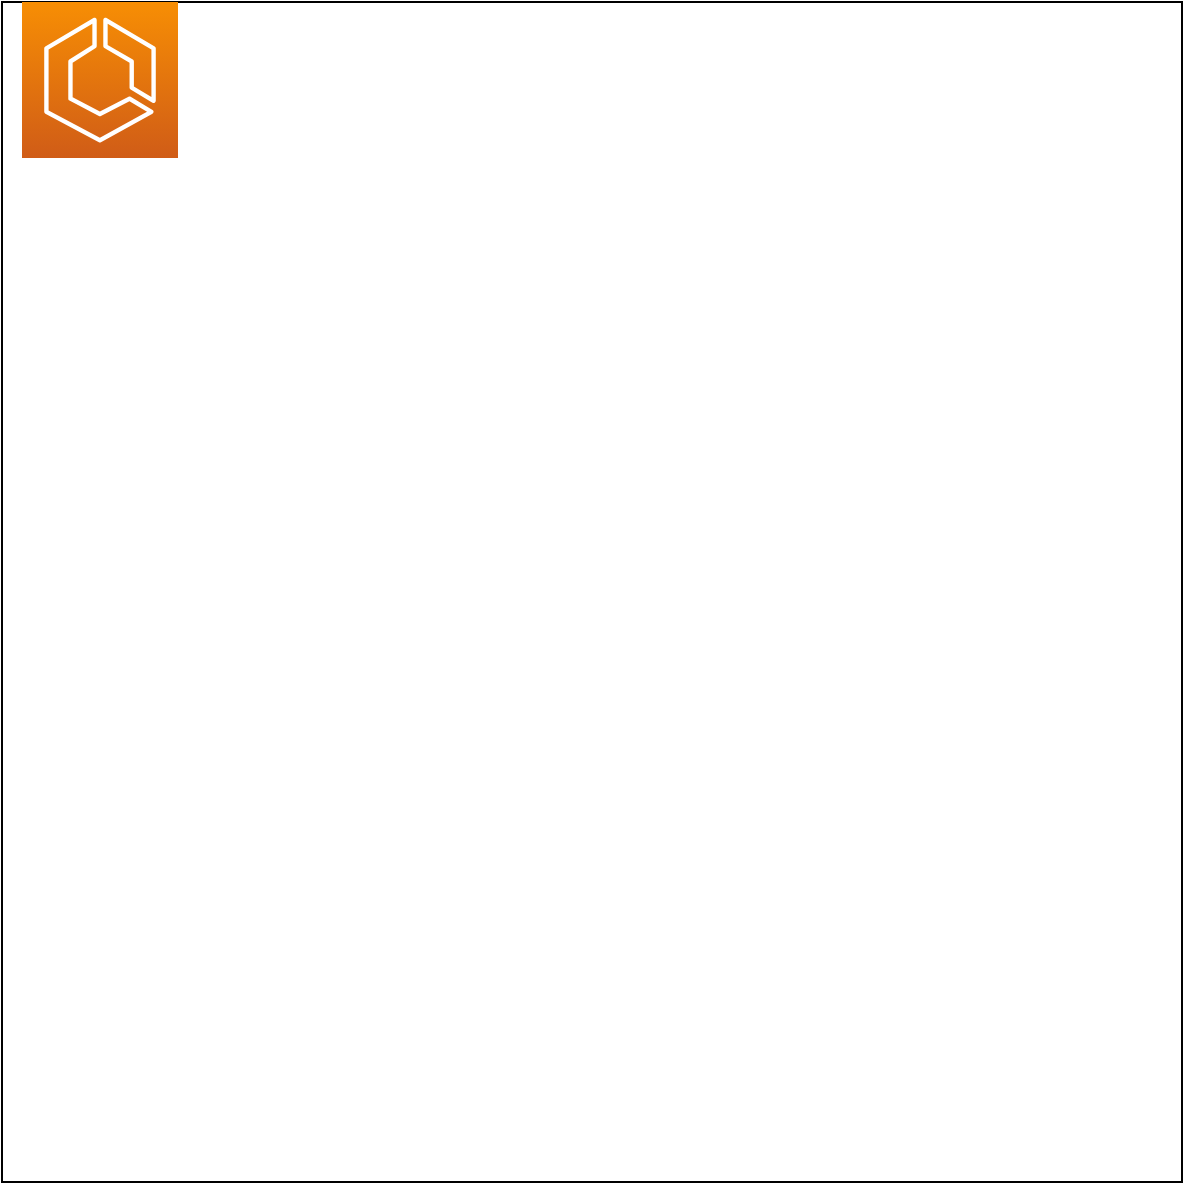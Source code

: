 <mxfile version="21.3.8" type="github">
  <diagram name="Page-1" id="MtZSA_2a8JYSbOURf-i0">
    <mxGraphModel dx="2714" dy="1488" grid="1" gridSize="10" guides="1" tooltips="1" connect="1" arrows="1" fold="1" page="1" pageScale="1" pageWidth="850" pageHeight="1100" math="0" shadow="0">
      <root>
        <mxCell id="0" />
        <mxCell id="1" parent="0" />
        <mxCell id="H0yoAkgghdU8XgTu7R3I-1" value="" style="whiteSpace=wrap;html=1;aspect=fixed;fillColor=none;" vertex="1" parent="1">
          <mxGeometry x="40" y="120" width="590" height="590" as="geometry" />
        </mxCell>
        <mxCell id="H0yoAkgghdU8XgTu7R3I-2" value="" style="sketch=0;points=[[0,0,0],[0.25,0,0],[0.5,0,0],[0.75,0,0],[1,0,0],[0,1,0],[0.25,1,0],[0.5,1,0],[0.75,1,0],[1,1,0],[0,0.25,0],[0,0.5,0],[0,0.75,0],[1,0.25,0],[1,0.5,0],[1,0.75,0]];outlineConnect=0;fontColor=#232F3E;gradientColor=#F78E04;gradientDirection=north;fillColor=#D05C17;strokeColor=#ffffff;dashed=0;verticalLabelPosition=bottom;verticalAlign=top;align=center;html=1;fontSize=12;fontStyle=0;aspect=fixed;shape=mxgraph.aws4.resourceIcon;resIcon=mxgraph.aws4.ecs;" vertex="1" parent="1">
          <mxGeometry x="50" y="120" width="78" height="78" as="geometry" />
        </mxCell>
      </root>
    </mxGraphModel>
  </diagram>
</mxfile>
